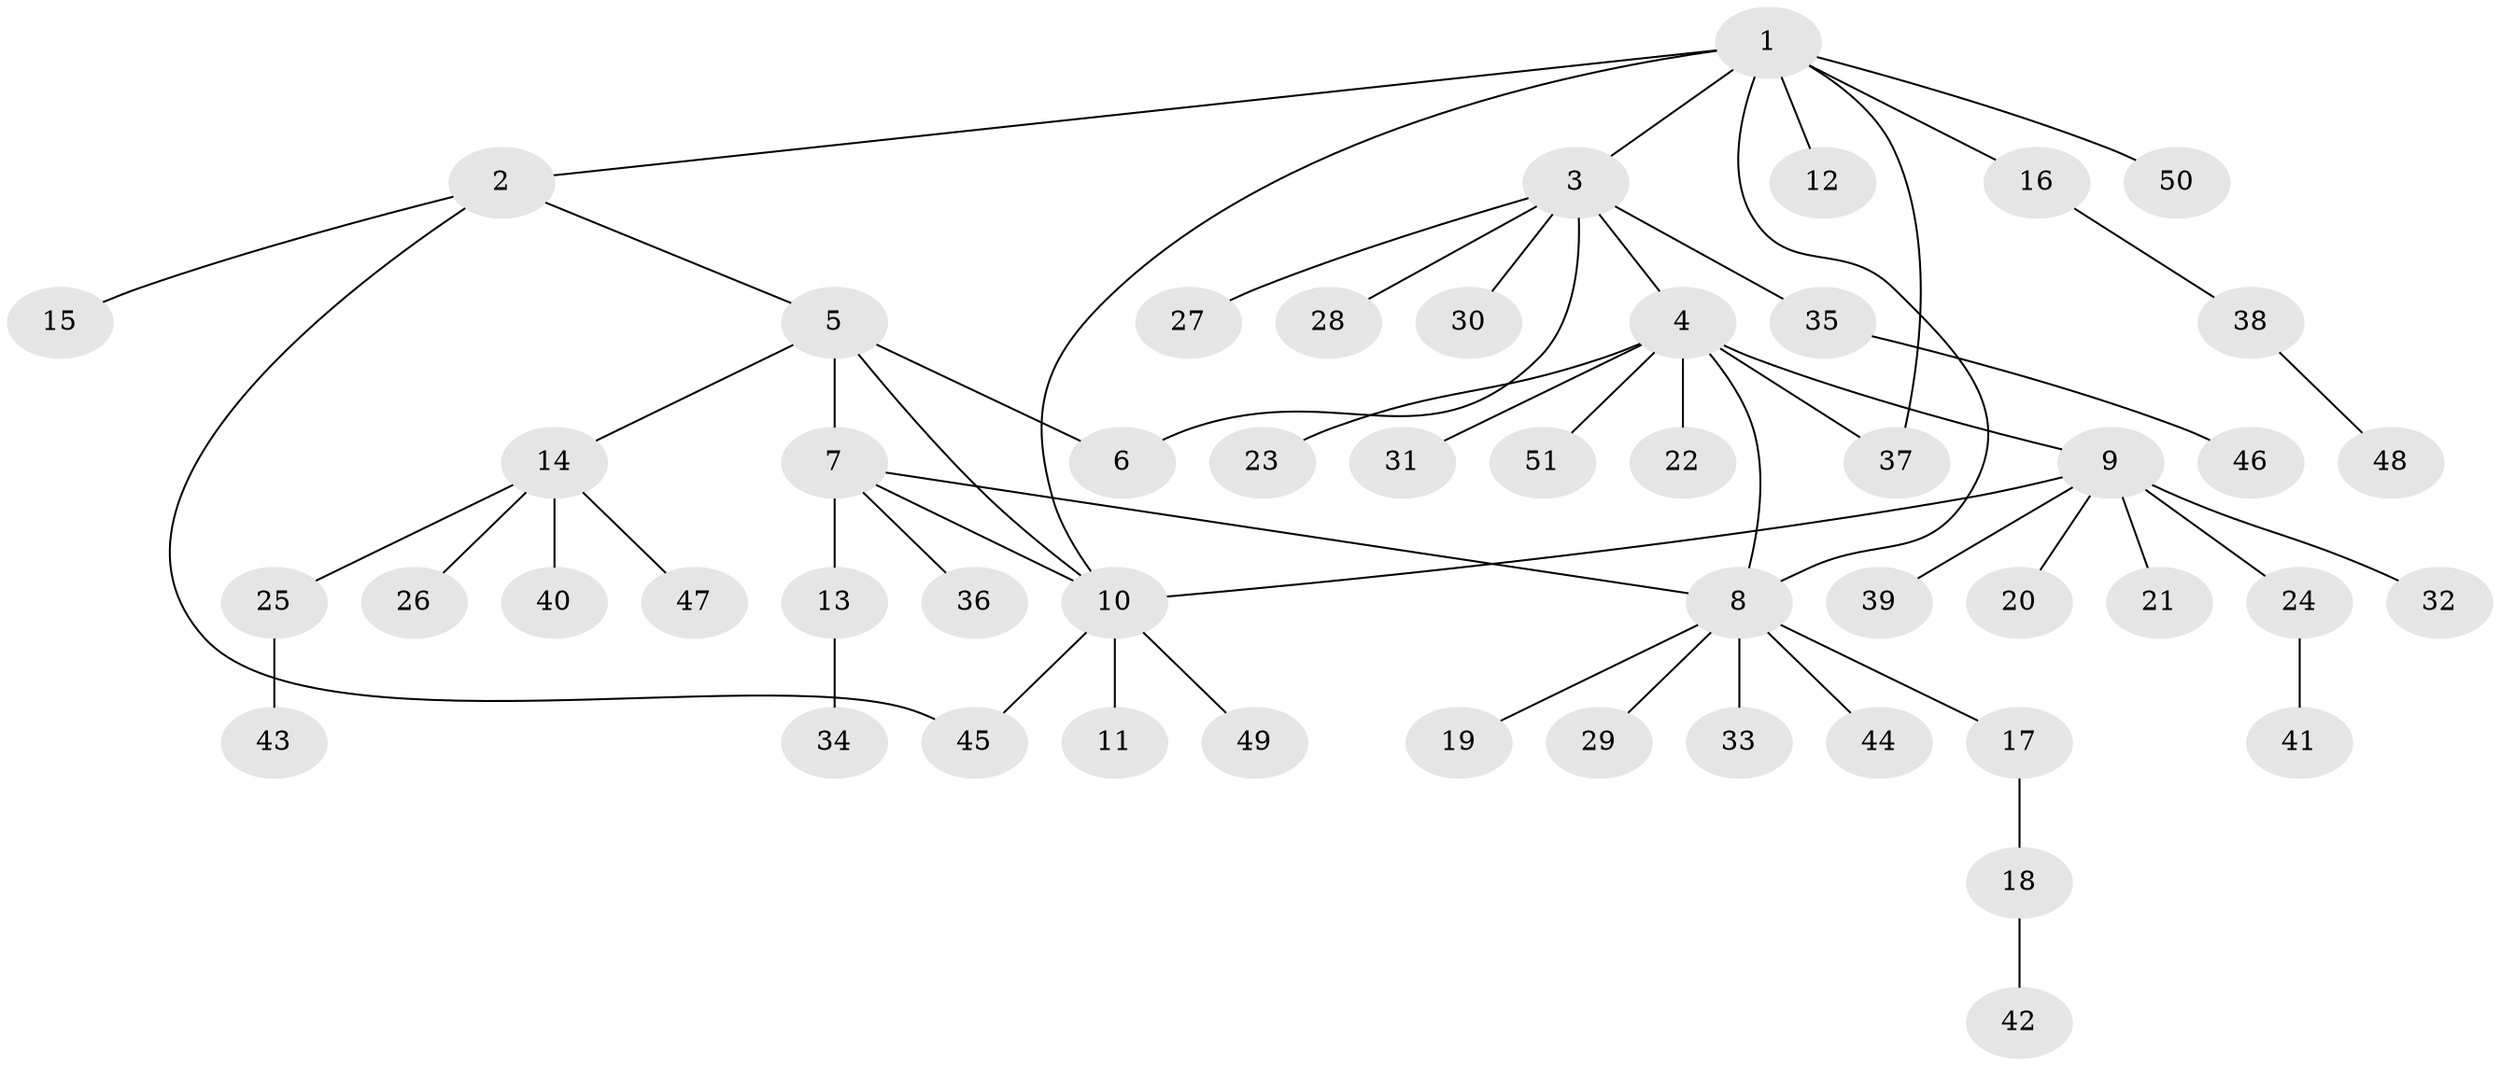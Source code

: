 // coarse degree distribution, {2: 0.08571428571428572, 6: 0.02857142857142857, 7: 0.02857142857142857, 1: 0.8, 20: 0.02857142857142857, 5: 0.02857142857142857}
// Generated by graph-tools (version 1.1) at 2025/58/03/04/25 21:58:36]
// undirected, 51 vertices, 58 edges
graph export_dot {
graph [start="1"]
  node [color=gray90,style=filled];
  1;
  2;
  3;
  4;
  5;
  6;
  7;
  8;
  9;
  10;
  11;
  12;
  13;
  14;
  15;
  16;
  17;
  18;
  19;
  20;
  21;
  22;
  23;
  24;
  25;
  26;
  27;
  28;
  29;
  30;
  31;
  32;
  33;
  34;
  35;
  36;
  37;
  38;
  39;
  40;
  41;
  42;
  43;
  44;
  45;
  46;
  47;
  48;
  49;
  50;
  51;
  1 -- 2;
  1 -- 3;
  1 -- 8;
  1 -- 10;
  1 -- 12;
  1 -- 16;
  1 -- 37;
  1 -- 50;
  2 -- 5;
  2 -- 15;
  2 -- 45;
  3 -- 4;
  3 -- 6;
  3 -- 27;
  3 -- 28;
  3 -- 30;
  3 -- 35;
  4 -- 8;
  4 -- 9;
  4 -- 22;
  4 -- 23;
  4 -- 31;
  4 -- 37;
  4 -- 51;
  5 -- 6;
  5 -- 7;
  5 -- 10;
  5 -- 14;
  7 -- 8;
  7 -- 10;
  7 -- 13;
  7 -- 36;
  8 -- 17;
  8 -- 19;
  8 -- 29;
  8 -- 33;
  8 -- 44;
  9 -- 10;
  9 -- 20;
  9 -- 21;
  9 -- 24;
  9 -- 32;
  9 -- 39;
  10 -- 11;
  10 -- 45;
  10 -- 49;
  13 -- 34;
  14 -- 25;
  14 -- 26;
  14 -- 40;
  14 -- 47;
  16 -- 38;
  17 -- 18;
  18 -- 42;
  24 -- 41;
  25 -- 43;
  35 -- 46;
  38 -- 48;
}
